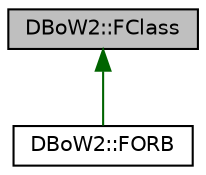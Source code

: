 digraph "DBoW2::FClass"
{
  edge [fontname="Helvetica",fontsize="10",labelfontname="Helvetica",labelfontsize="10"];
  node [fontname="Helvetica",fontsize="10",shape=record];
  Node0 [label="DBoW2::FClass",height=0.2,width=0.4,color="black", fillcolor="grey75", style="filled", fontcolor="black"];
  Node0 -> Node1 [dir="back",color="darkgreen",fontsize="10",style="solid",fontname="Helvetica"];
  Node1 [label="DBoW2::FORB",height=0.2,width=0.4,color="black", fillcolor="white", style="filled",URL="$class_d_bo_w2_1_1_f_o_r_b.html",tooltip="Functions to manipulate ORB descriptors. "];
}
